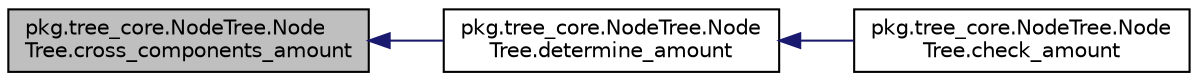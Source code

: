 digraph "pkg.tree_core.NodeTree.NodeTree.cross_components_amount"
{
  edge [fontname="Helvetica",fontsize="10",labelfontname="Helvetica",labelfontsize="10"];
  node [fontname="Helvetica",fontsize="10",shape=record];
  rankdir="LR";
  Node11 [label="pkg.tree_core.NodeTree.Node\lTree.cross_components_amount",height=0.2,width=0.4,color="black", fillcolor="grey75", style="filled", fontcolor="black"];
  Node11 -> Node12 [dir="back",color="midnightblue",fontsize="10",style="solid",fontname="Helvetica"];
  Node12 [label="pkg.tree_core.NodeTree.Node\lTree.determine_amount",height=0.2,width=0.4,color="black", fillcolor="white", style="filled",URL="$classpkg_1_1tree__core_1_1_node_tree_1_1_node_tree.html#a911ba1579584f114fa5466879b7e433f"];
  Node12 -> Node13 [dir="back",color="midnightblue",fontsize="10",style="solid",fontname="Helvetica"];
  Node13 [label="pkg.tree_core.NodeTree.Node\lTree.check_amount",height=0.2,width=0.4,color="black", fillcolor="white", style="filled",URL="$classpkg_1_1tree__core_1_1_node_tree_1_1_node_tree.html#a8c50f407430848a2d54cd154dcc73d1d"];
}
